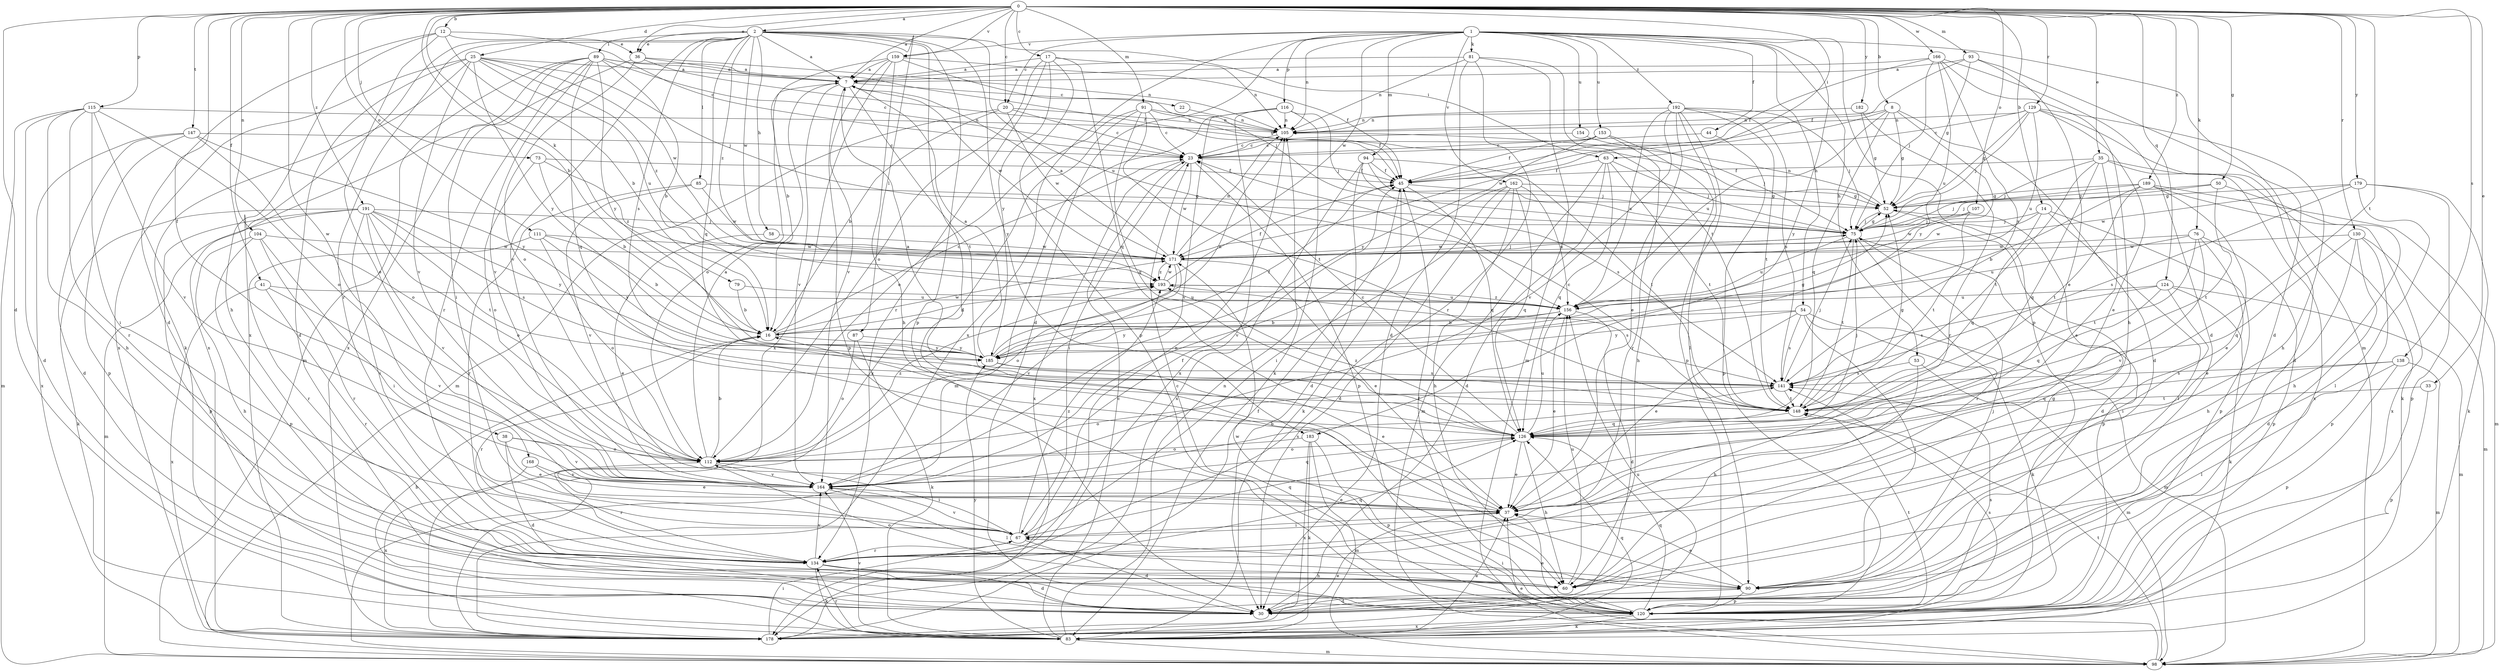strict digraph  {
0;
1;
2;
7;
8;
12;
14;
16;
17;
20;
22;
23;
25;
30;
33;
35;
36;
37;
38;
41;
44;
45;
50;
52;
53;
54;
58;
60;
63;
67;
73;
75;
76;
79;
81;
83;
85;
87;
89;
90;
91;
93;
94;
98;
104;
105;
107;
111;
112;
115;
116;
120;
124;
126;
129;
130;
134;
138;
141;
147;
148;
153;
154;
156;
159;
162;
164;
166;
168;
171;
178;
179;
182;
183;
185;
189;
191;
192;
193;
0 -> 2  [label=a];
0 -> 7  [label=a];
0 -> 8  [label=b];
0 -> 12  [label=b];
0 -> 14  [label=b];
0 -> 16  [label=b];
0 -> 17  [label=c];
0 -> 20  [label=c];
0 -> 25  [label=d];
0 -> 30  [label=d];
0 -> 33  [label=e];
0 -> 35  [label=e];
0 -> 36  [label=e];
0 -> 38  [label=f];
0 -> 41  [label=f];
0 -> 50  [label=g];
0 -> 63  [label=i];
0 -> 73  [label=j];
0 -> 76  [label=k];
0 -> 79  [label=k];
0 -> 91  [label=m];
0 -> 93  [label=m];
0 -> 104  [label=n];
0 -> 107  [label=o];
0 -> 111  [label=o];
0 -> 115  [label=p];
0 -> 124  [label=q];
0 -> 129  [label=r];
0 -> 130  [label=r];
0 -> 138  [label=s];
0 -> 147  [label=t];
0 -> 148  [label=t];
0 -> 159  [label=v];
0 -> 166  [label=w];
0 -> 168  [label=w];
0 -> 179  [label=y];
0 -> 182  [label=y];
0 -> 189  [label=z];
0 -> 191  [label=z];
1 -> 20  [label=c];
1 -> 30  [label=d];
1 -> 44  [label=f];
1 -> 53  [label=h];
1 -> 54  [label=h];
1 -> 81  [label=k];
1 -> 94  [label=m];
1 -> 98  [label=m];
1 -> 105  [label=n];
1 -> 116  [label=p];
1 -> 120  [label=p];
1 -> 153  [label=u];
1 -> 154  [label=u];
1 -> 159  [label=v];
1 -> 162  [label=v];
1 -> 171  [label=w];
1 -> 178  [label=x];
1 -> 183  [label=y];
1 -> 192  [label=z];
2 -> 7  [label=a];
2 -> 36  [label=e];
2 -> 58  [label=h];
2 -> 63  [label=i];
2 -> 85  [label=l];
2 -> 87  [label=l];
2 -> 89  [label=l];
2 -> 90  [label=l];
2 -> 120  [label=p];
2 -> 126  [label=q];
2 -> 134  [label=r];
2 -> 141  [label=s];
2 -> 156  [label=u];
2 -> 164  [label=v];
2 -> 171  [label=w];
2 -> 178  [label=x];
2 -> 183  [label=y];
2 -> 193  [label=z];
7 -> 22  [label=c];
7 -> 112  [label=o];
7 -> 120  [label=p];
7 -> 148  [label=t];
7 -> 164  [label=v];
7 -> 171  [label=w];
8 -> 30  [label=d];
8 -> 52  [label=g];
8 -> 105  [label=n];
8 -> 126  [label=q];
8 -> 156  [label=u];
8 -> 171  [label=w];
8 -> 185  [label=y];
12 -> 16  [label=b];
12 -> 23  [label=c];
12 -> 30  [label=d];
12 -> 36  [label=e];
12 -> 37  [label=e];
12 -> 60  [label=h];
14 -> 75  [label=j];
14 -> 90  [label=l];
14 -> 120  [label=p];
14 -> 126  [label=q];
14 -> 171  [label=w];
16 -> 23  [label=c];
16 -> 134  [label=r];
16 -> 171  [label=w];
16 -> 185  [label=y];
16 -> 193  [label=z];
17 -> 7  [label=a];
17 -> 105  [label=n];
17 -> 112  [label=o];
17 -> 120  [label=p];
17 -> 126  [label=q];
17 -> 134  [label=r];
17 -> 185  [label=y];
20 -> 16  [label=b];
20 -> 23  [label=c];
20 -> 98  [label=m];
20 -> 105  [label=n];
20 -> 171  [label=w];
22 -> 105  [label=n];
23 -> 45  [label=f];
23 -> 67  [label=i];
23 -> 120  [label=p];
23 -> 171  [label=w];
23 -> 178  [label=x];
25 -> 7  [label=a];
25 -> 30  [label=d];
25 -> 75  [label=j];
25 -> 83  [label=k];
25 -> 156  [label=u];
25 -> 164  [label=v];
25 -> 171  [label=w];
25 -> 178  [label=x];
25 -> 185  [label=y];
25 -> 193  [label=z];
33 -> 120  [label=p];
33 -> 148  [label=t];
35 -> 37  [label=e];
35 -> 45  [label=f];
35 -> 75  [label=j];
35 -> 83  [label=k];
35 -> 126  [label=q];
35 -> 148  [label=t];
35 -> 178  [label=x];
36 -> 7  [label=a];
36 -> 52  [label=g];
36 -> 105  [label=n];
36 -> 112  [label=o];
36 -> 178  [label=x];
37 -> 16  [label=b];
37 -> 67  [label=i];
38 -> 30  [label=d];
38 -> 37  [label=e];
38 -> 112  [label=o];
38 -> 164  [label=v];
41 -> 134  [label=r];
41 -> 156  [label=u];
41 -> 164  [label=v];
41 -> 178  [label=x];
44 -> 23  [label=c];
44 -> 120  [label=p];
45 -> 52  [label=g];
45 -> 83  [label=k];
45 -> 126  [label=q];
50 -> 52  [label=g];
50 -> 60  [label=h];
50 -> 75  [label=j];
50 -> 148  [label=t];
52 -> 30  [label=d];
52 -> 75  [label=j];
52 -> 105  [label=n];
53 -> 60  [label=h];
53 -> 98  [label=m];
53 -> 141  [label=s];
54 -> 16  [label=b];
54 -> 37  [label=e];
54 -> 83  [label=k];
54 -> 90  [label=l];
54 -> 98  [label=m];
54 -> 141  [label=s];
54 -> 185  [label=y];
58 -> 37  [label=e];
58 -> 171  [label=w];
60 -> 112  [label=o];
60 -> 156  [label=u];
63 -> 30  [label=d];
63 -> 45  [label=f];
63 -> 75  [label=j];
63 -> 98  [label=m];
63 -> 126  [label=q];
63 -> 148  [label=t];
67 -> 30  [label=d];
67 -> 45  [label=f];
67 -> 126  [label=q];
67 -> 134  [label=r];
67 -> 164  [label=v];
67 -> 193  [label=z];
73 -> 16  [label=b];
73 -> 45  [label=f];
73 -> 112  [label=o];
73 -> 193  [label=z];
75 -> 52  [label=g];
75 -> 120  [label=p];
75 -> 134  [label=r];
75 -> 148  [label=t];
75 -> 156  [label=u];
75 -> 171  [label=w];
76 -> 37  [label=e];
76 -> 120  [label=p];
76 -> 148  [label=t];
76 -> 156  [label=u];
76 -> 164  [label=v];
76 -> 171  [label=w];
79 -> 16  [label=b];
79 -> 156  [label=u];
81 -> 7  [label=a];
81 -> 30  [label=d];
81 -> 98  [label=m];
81 -> 105  [label=n];
81 -> 134  [label=r];
81 -> 148  [label=t];
83 -> 16  [label=b];
83 -> 23  [label=c];
83 -> 37  [label=e];
83 -> 98  [label=m];
83 -> 105  [label=n];
83 -> 126  [label=q];
83 -> 134  [label=r];
83 -> 164  [label=v];
83 -> 185  [label=y];
85 -> 52  [label=g];
85 -> 134  [label=r];
85 -> 164  [label=v];
85 -> 171  [label=w];
87 -> 83  [label=k];
87 -> 112  [label=o];
87 -> 185  [label=y];
89 -> 7  [label=a];
89 -> 16  [label=b];
89 -> 23  [label=c];
89 -> 45  [label=f];
89 -> 67  [label=i];
89 -> 98  [label=m];
89 -> 126  [label=q];
89 -> 134  [label=r];
89 -> 164  [label=v];
89 -> 178  [label=x];
89 -> 185  [label=y];
90 -> 30  [label=d];
90 -> 37  [label=e];
90 -> 52  [label=g];
90 -> 67  [label=i];
90 -> 75  [label=j];
90 -> 120  [label=p];
91 -> 23  [label=c];
91 -> 45  [label=f];
91 -> 105  [label=n];
91 -> 112  [label=o];
91 -> 126  [label=q];
91 -> 148  [label=t];
91 -> 178  [label=x];
93 -> 7  [label=a];
93 -> 30  [label=d];
93 -> 37  [label=e];
93 -> 45  [label=f];
93 -> 52  [label=g];
94 -> 30  [label=d];
94 -> 45  [label=f];
94 -> 75  [label=j];
94 -> 141  [label=s];
94 -> 148  [label=t];
94 -> 178  [label=x];
98 -> 37  [label=e];
98 -> 148  [label=t];
104 -> 60  [label=h];
104 -> 67  [label=i];
104 -> 120  [label=p];
104 -> 134  [label=r];
104 -> 171  [label=w];
105 -> 23  [label=c];
107 -> 75  [label=j];
107 -> 148  [label=t];
107 -> 171  [label=w];
111 -> 16  [label=b];
111 -> 112  [label=o];
111 -> 134  [label=r];
111 -> 171  [label=w];
111 -> 185  [label=y];
112 -> 7  [label=a];
112 -> 16  [label=b];
112 -> 67  [label=i];
112 -> 134  [label=r];
112 -> 164  [label=v];
112 -> 193  [label=z];
115 -> 30  [label=d];
115 -> 60  [label=h];
115 -> 67  [label=i];
115 -> 98  [label=m];
115 -> 105  [label=n];
115 -> 112  [label=o];
115 -> 134  [label=r];
115 -> 164  [label=v];
116 -> 75  [label=j];
116 -> 83  [label=k];
116 -> 98  [label=m];
116 -> 105  [label=n];
116 -> 164  [label=v];
116 -> 178  [label=x];
120 -> 23  [label=c];
120 -> 37  [label=e];
120 -> 45  [label=f];
120 -> 83  [label=k];
120 -> 126  [label=q];
120 -> 141  [label=s];
120 -> 148  [label=t];
120 -> 171  [label=w];
120 -> 178  [label=x];
124 -> 67  [label=i];
124 -> 83  [label=k];
124 -> 98  [label=m];
124 -> 126  [label=q];
124 -> 141  [label=s];
124 -> 156  [label=u];
126 -> 23  [label=c];
126 -> 37  [label=e];
126 -> 60  [label=h];
126 -> 75  [label=j];
126 -> 112  [label=o];
126 -> 156  [label=u];
126 -> 193  [label=z];
129 -> 23  [label=c];
129 -> 30  [label=d];
129 -> 37  [label=e];
129 -> 52  [label=g];
129 -> 60  [label=h];
129 -> 75  [label=j];
129 -> 105  [label=n];
129 -> 156  [label=u];
130 -> 30  [label=d];
130 -> 60  [label=h];
130 -> 98  [label=m];
130 -> 120  [label=p];
130 -> 126  [label=q];
130 -> 171  [label=w];
134 -> 30  [label=d];
134 -> 60  [label=h];
134 -> 83  [label=k];
134 -> 90  [label=l];
134 -> 105  [label=n];
134 -> 126  [label=q];
134 -> 164  [label=v];
138 -> 90  [label=l];
138 -> 98  [label=m];
138 -> 120  [label=p];
138 -> 126  [label=q];
138 -> 141  [label=s];
141 -> 75  [label=j];
141 -> 112  [label=o];
141 -> 148  [label=t];
147 -> 23  [label=c];
147 -> 30  [label=d];
147 -> 112  [label=o];
147 -> 120  [label=p];
147 -> 178  [label=x];
147 -> 185  [label=y];
148 -> 7  [label=a];
148 -> 23  [label=c];
148 -> 52  [label=g];
148 -> 126  [label=q];
153 -> 23  [label=c];
153 -> 45  [label=f];
153 -> 60  [label=h];
153 -> 134  [label=r];
153 -> 185  [label=y];
154 -> 23  [label=c];
154 -> 75  [label=j];
156 -> 16  [label=b];
156 -> 30  [label=d];
156 -> 37  [label=e];
156 -> 185  [label=y];
156 -> 193  [label=z];
159 -> 7  [label=a];
159 -> 16  [label=b];
159 -> 45  [label=f];
159 -> 60  [label=h];
159 -> 75  [label=j];
159 -> 164  [label=v];
159 -> 178  [label=x];
162 -> 30  [label=d];
162 -> 52  [label=g];
162 -> 60  [label=h];
162 -> 67  [label=i];
162 -> 126  [label=q];
162 -> 156  [label=u];
162 -> 164  [label=v];
164 -> 37  [label=e];
164 -> 90  [label=l];
164 -> 126  [label=q];
164 -> 141  [label=s];
166 -> 7  [label=a];
166 -> 30  [label=d];
166 -> 45  [label=f];
166 -> 60  [label=h];
166 -> 75  [label=j];
166 -> 141  [label=s];
166 -> 156  [label=u];
168 -> 37  [label=e];
168 -> 164  [label=v];
168 -> 178  [label=x];
171 -> 7  [label=a];
171 -> 37  [label=e];
171 -> 75  [label=j];
171 -> 105  [label=n];
171 -> 112  [label=o];
171 -> 164  [label=v];
171 -> 193  [label=z];
178 -> 37  [label=e];
178 -> 45  [label=f];
178 -> 67  [label=i];
178 -> 141  [label=s];
178 -> 156  [label=u];
179 -> 52  [label=g];
179 -> 83  [label=k];
179 -> 90  [label=l];
179 -> 120  [label=p];
179 -> 141  [label=s];
179 -> 171  [label=w];
182 -> 52  [label=g];
182 -> 105  [label=n];
182 -> 134  [label=r];
183 -> 83  [label=k];
183 -> 98  [label=m];
183 -> 112  [label=o];
183 -> 120  [label=p];
183 -> 178  [label=x];
185 -> 7  [label=a];
185 -> 37  [label=e];
185 -> 45  [label=f];
185 -> 52  [label=g];
185 -> 105  [label=n];
185 -> 141  [label=s];
189 -> 16  [label=b];
189 -> 37  [label=e];
189 -> 52  [label=g];
189 -> 75  [label=j];
189 -> 98  [label=m];
189 -> 148  [label=t];
189 -> 178  [label=x];
191 -> 67  [label=i];
191 -> 75  [label=j];
191 -> 83  [label=k];
191 -> 98  [label=m];
191 -> 112  [label=o];
191 -> 120  [label=p];
191 -> 141  [label=s];
191 -> 148  [label=t];
191 -> 164  [label=v];
191 -> 185  [label=y];
192 -> 37  [label=e];
192 -> 75  [label=j];
192 -> 90  [label=l];
192 -> 105  [label=n];
192 -> 120  [label=p];
192 -> 141  [label=s];
192 -> 148  [label=t];
192 -> 156  [label=u];
192 -> 164  [label=v];
193 -> 45  [label=f];
193 -> 141  [label=s];
193 -> 156  [label=u];
193 -> 171  [label=w];
}
